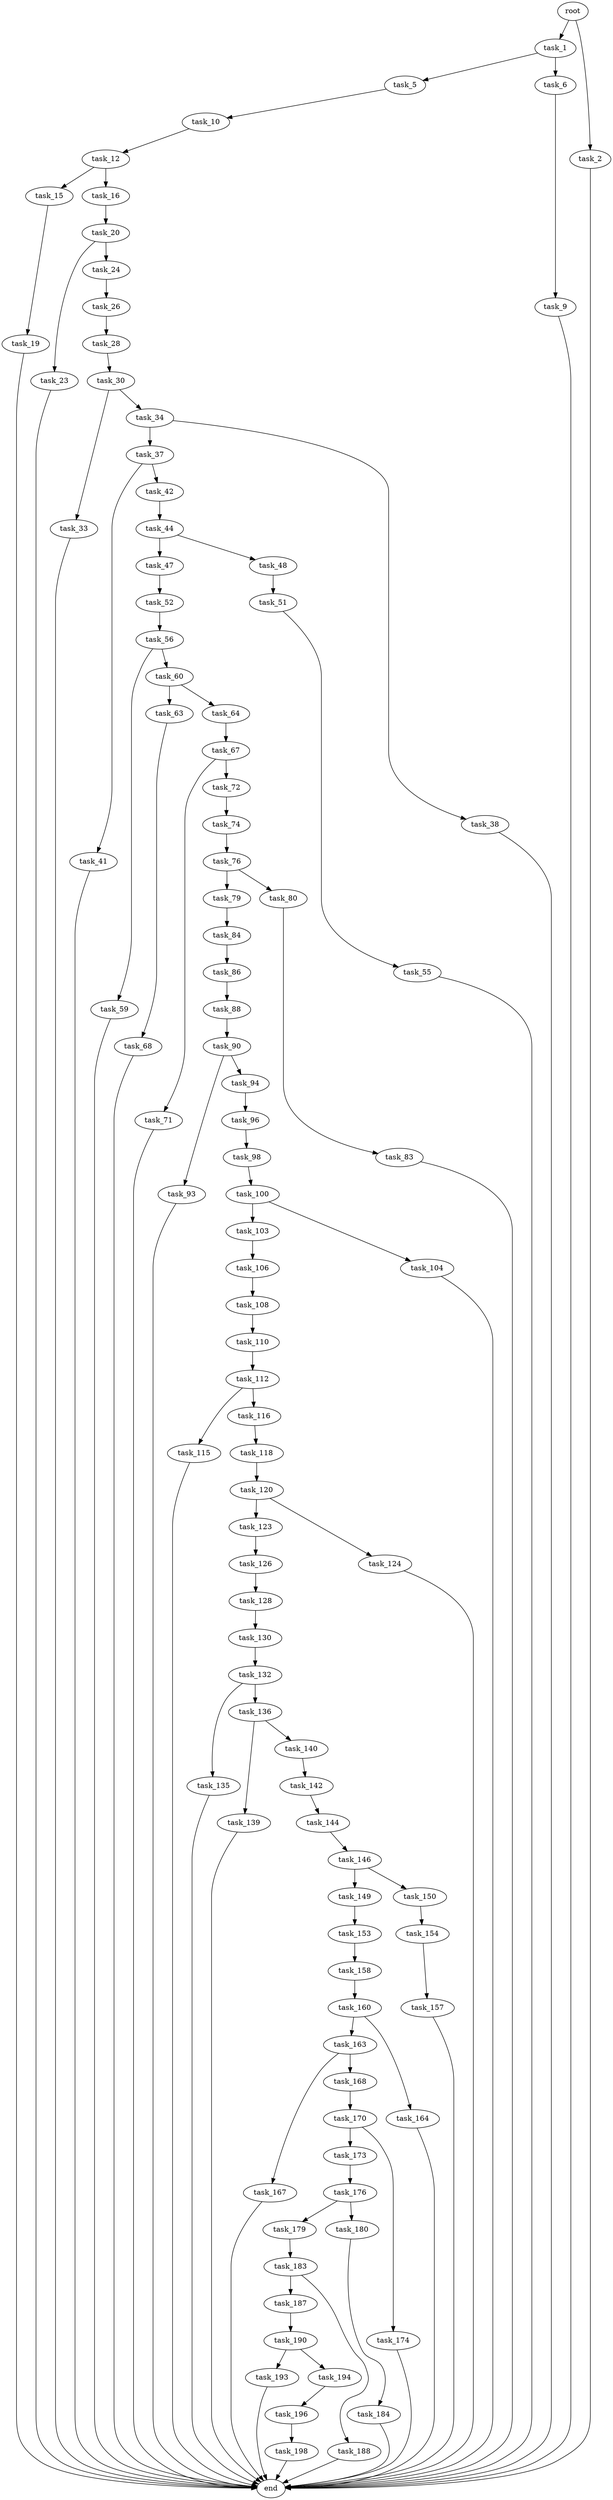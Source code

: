 digraph G {
  root [size="0.000000"];
  task_1 [size="356032983435.000000"];
  task_2 [size="34295982907.000000"];
  task_5 [size="23875499840.000000"];
  task_6 [size="8986765720.000000"];
  task_9 [size="195556419693.000000"];
  task_10 [size="20210848678.000000"];
  task_12 [size="8589934592.000000"];
  task_15 [size="134217728000.000000"];
  task_16 [size="6132239021.000000"];
  task_19 [size="231928233984.000000"];
  task_20 [size="37407383954.000000"];
  task_23 [size="28991029248.000000"];
  task_24 [size="68719476736.000000"];
  task_26 [size="1406435711.000000"];
  task_28 [size="115623231432.000000"];
  task_30 [size="9291892910.000000"];
  task_33 [size="29796301807.000000"];
  task_34 [size="3227942520.000000"];
  task_37 [size="33978359205.000000"];
  task_38 [size="21935142533.000000"];
  task_41 [size="8589934592.000000"];
  task_42 [size="540573367259.000000"];
  task_44 [size="289476879526.000000"];
  task_47 [size="727859519709.000000"];
  task_48 [size="7306261902.000000"];
  task_51 [size="563320204410.000000"];
  task_52 [size="1073741824000.000000"];
  task_55 [size="22445109069.000000"];
  task_56 [size="6776267868.000000"];
  task_59 [size="924298487894.000000"];
  task_60 [size="30250878152.000000"];
  task_63 [size="134217728000.000000"];
  task_64 [size="28991029248.000000"];
  task_67 [size="148357738155.000000"];
  task_68 [size="1984143026.000000"];
  task_71 [size="23811004351.000000"];
  task_72 [size="21274864375.000000"];
  task_74 [size="457560587801.000000"];
  task_76 [size="97805910620.000000"];
  task_79 [size="739184403867.000000"];
  task_80 [size="68719476736.000000"];
  task_83 [size="40770616520.000000"];
  task_84 [size="134217728000.000000"];
  task_86 [size="381823941394.000000"];
  task_88 [size="1415547786.000000"];
  task_90 [size="10498085410.000000"];
  task_93 [size="4724008282.000000"];
  task_94 [size="44456931387.000000"];
  task_96 [size="350516158366.000000"];
  task_98 [size="8493312225.000000"];
  task_100 [size="256065236950.000000"];
  task_103 [size="6181896541.000000"];
  task_104 [size="280271528056.000000"];
  task_106 [size="7153069212.000000"];
  task_108 [size="671879985178.000000"];
  task_110 [size="2150762471.000000"];
  task_112 [size="231928233984.000000"];
  task_115 [size="2116094554.000000"];
  task_116 [size="368293445632.000000"];
  task_118 [size="134217728000.000000"];
  task_120 [size="442363722299.000000"];
  task_123 [size="4711132594.000000"];
  task_124 [size="259251534792.000000"];
  task_126 [size="597847903266.000000"];
  task_128 [size="549755813888.000000"];
  task_130 [size="28991029248.000000"];
  task_132 [size="28991029248.000000"];
  task_135 [size="23273409690.000000"];
  task_136 [size="6713445354.000000"];
  task_139 [size="18113311988.000000"];
  task_140 [size="134217728000.000000"];
  task_142 [size="13133889580.000000"];
  task_144 [size="355572590863.000000"];
  task_146 [size="846130984458.000000"];
  task_149 [size="782757789696.000000"];
  task_150 [size="23177610142.000000"];
  task_153 [size="68719476736.000000"];
  task_154 [size="88024879641.000000"];
  task_157 [size="28991029248.000000"];
  task_158 [size="211577359739.000000"];
  task_160 [size="7082195956.000000"];
  task_163 [size="344554631627.000000"];
  task_164 [size="782757789696.000000"];
  task_167 [size="8589934592.000000"];
  task_168 [size="68719476736.000000"];
  task_170 [size="938408827704.000000"];
  task_173 [size="782757789696.000000"];
  task_174 [size="750447576104.000000"];
  task_176 [size="885188277196.000000"];
  task_179 [size="14374894424.000000"];
  task_180 [size="96478312562.000000"];
  task_183 [size="68719476736.000000"];
  task_184 [size="262085387043.000000"];
  task_187 [size="1202909209.000000"];
  task_188 [size="26326114658.000000"];
  task_190 [size="38535757768.000000"];
  task_193 [size="1073741824000.000000"];
  task_194 [size="11103840394.000000"];
  task_196 [size="1073741824000.000000"];
  task_198 [size="333786475387.000000"];
  end [size="0.000000"];

  root -> task_1 [size="1.000000"];
  root -> task_2 [size="1.000000"];
  task_1 -> task_5 [size="536870912.000000"];
  task_1 -> task_6 [size="536870912.000000"];
  task_2 -> end [size="1.000000"];
  task_5 -> task_10 [size="411041792.000000"];
  task_6 -> task_9 [size="411041792.000000"];
  task_9 -> end [size="1.000000"];
  task_10 -> task_12 [size="536870912.000000"];
  task_12 -> task_15 [size="33554432.000000"];
  task_12 -> task_16 [size="33554432.000000"];
  task_15 -> task_19 [size="209715200.000000"];
  task_16 -> task_20 [size="679477248.000000"];
  task_19 -> end [size="1.000000"];
  task_20 -> task_23 [size="33554432.000000"];
  task_20 -> task_24 [size="33554432.000000"];
  task_23 -> end [size="1.000000"];
  task_24 -> task_26 [size="134217728.000000"];
  task_26 -> task_28 [size="33554432.000000"];
  task_28 -> task_30 [size="209715200.000000"];
  task_30 -> task_33 [size="838860800.000000"];
  task_30 -> task_34 [size="838860800.000000"];
  task_33 -> end [size="1.000000"];
  task_34 -> task_37 [size="75497472.000000"];
  task_34 -> task_38 [size="75497472.000000"];
  task_37 -> task_41 [size="838860800.000000"];
  task_37 -> task_42 [size="838860800.000000"];
  task_38 -> end [size="1.000000"];
  task_41 -> end [size="1.000000"];
  task_42 -> task_44 [size="536870912.000000"];
  task_44 -> task_47 [size="536870912.000000"];
  task_44 -> task_48 [size="536870912.000000"];
  task_47 -> task_52 [size="536870912.000000"];
  task_48 -> task_51 [size="209715200.000000"];
  task_51 -> task_55 [size="838860800.000000"];
  task_52 -> task_56 [size="838860800.000000"];
  task_55 -> end [size="1.000000"];
  task_56 -> task_59 [size="134217728.000000"];
  task_56 -> task_60 [size="134217728.000000"];
  task_59 -> end [size="1.000000"];
  task_60 -> task_63 [size="75497472.000000"];
  task_60 -> task_64 [size="75497472.000000"];
  task_63 -> task_68 [size="209715200.000000"];
  task_64 -> task_67 [size="75497472.000000"];
  task_67 -> task_71 [size="209715200.000000"];
  task_67 -> task_72 [size="209715200.000000"];
  task_68 -> end [size="1.000000"];
  task_71 -> end [size="1.000000"];
  task_72 -> task_74 [size="536870912.000000"];
  task_74 -> task_76 [size="301989888.000000"];
  task_76 -> task_79 [size="75497472.000000"];
  task_76 -> task_80 [size="75497472.000000"];
  task_79 -> task_84 [size="838860800.000000"];
  task_80 -> task_83 [size="134217728.000000"];
  task_83 -> end [size="1.000000"];
  task_84 -> task_86 [size="209715200.000000"];
  task_86 -> task_88 [size="411041792.000000"];
  task_88 -> task_90 [size="33554432.000000"];
  task_90 -> task_93 [size="838860800.000000"];
  task_90 -> task_94 [size="838860800.000000"];
  task_93 -> end [size="1.000000"];
  task_94 -> task_96 [size="134217728.000000"];
  task_96 -> task_98 [size="301989888.000000"];
  task_98 -> task_100 [size="679477248.000000"];
  task_100 -> task_103 [size="301989888.000000"];
  task_100 -> task_104 [size="301989888.000000"];
  task_103 -> task_106 [size="134217728.000000"];
  task_104 -> end [size="1.000000"];
  task_106 -> task_108 [size="301989888.000000"];
  task_108 -> task_110 [size="536870912.000000"];
  task_110 -> task_112 [size="209715200.000000"];
  task_112 -> task_115 [size="301989888.000000"];
  task_112 -> task_116 [size="301989888.000000"];
  task_115 -> end [size="1.000000"];
  task_116 -> task_118 [size="411041792.000000"];
  task_118 -> task_120 [size="209715200.000000"];
  task_120 -> task_123 [size="411041792.000000"];
  task_120 -> task_124 [size="411041792.000000"];
  task_123 -> task_126 [size="75497472.000000"];
  task_124 -> end [size="1.000000"];
  task_126 -> task_128 [size="411041792.000000"];
  task_128 -> task_130 [size="536870912.000000"];
  task_130 -> task_132 [size="75497472.000000"];
  task_132 -> task_135 [size="75497472.000000"];
  task_132 -> task_136 [size="75497472.000000"];
  task_135 -> end [size="1.000000"];
  task_136 -> task_139 [size="209715200.000000"];
  task_136 -> task_140 [size="209715200.000000"];
  task_139 -> end [size="1.000000"];
  task_140 -> task_142 [size="209715200.000000"];
  task_142 -> task_144 [size="536870912.000000"];
  task_144 -> task_146 [size="301989888.000000"];
  task_146 -> task_149 [size="838860800.000000"];
  task_146 -> task_150 [size="838860800.000000"];
  task_149 -> task_153 [size="679477248.000000"];
  task_150 -> task_154 [size="838860800.000000"];
  task_153 -> task_158 [size="134217728.000000"];
  task_154 -> task_157 [size="75497472.000000"];
  task_157 -> end [size="1.000000"];
  task_158 -> task_160 [size="209715200.000000"];
  task_160 -> task_163 [size="536870912.000000"];
  task_160 -> task_164 [size="536870912.000000"];
  task_163 -> task_167 [size="301989888.000000"];
  task_163 -> task_168 [size="301989888.000000"];
  task_164 -> end [size="1.000000"];
  task_167 -> end [size="1.000000"];
  task_168 -> task_170 [size="134217728.000000"];
  task_170 -> task_173 [size="838860800.000000"];
  task_170 -> task_174 [size="838860800.000000"];
  task_173 -> task_176 [size="679477248.000000"];
  task_174 -> end [size="1.000000"];
  task_176 -> task_179 [size="536870912.000000"];
  task_176 -> task_180 [size="536870912.000000"];
  task_179 -> task_183 [size="301989888.000000"];
  task_180 -> task_184 [size="75497472.000000"];
  task_183 -> task_187 [size="134217728.000000"];
  task_183 -> task_188 [size="134217728.000000"];
  task_184 -> end [size="1.000000"];
  task_187 -> task_190 [size="33554432.000000"];
  task_188 -> end [size="1.000000"];
  task_190 -> task_193 [size="75497472.000000"];
  task_190 -> task_194 [size="75497472.000000"];
  task_193 -> end [size="1.000000"];
  task_194 -> task_196 [size="209715200.000000"];
  task_196 -> task_198 [size="838860800.000000"];
  task_198 -> end [size="1.000000"];
}
